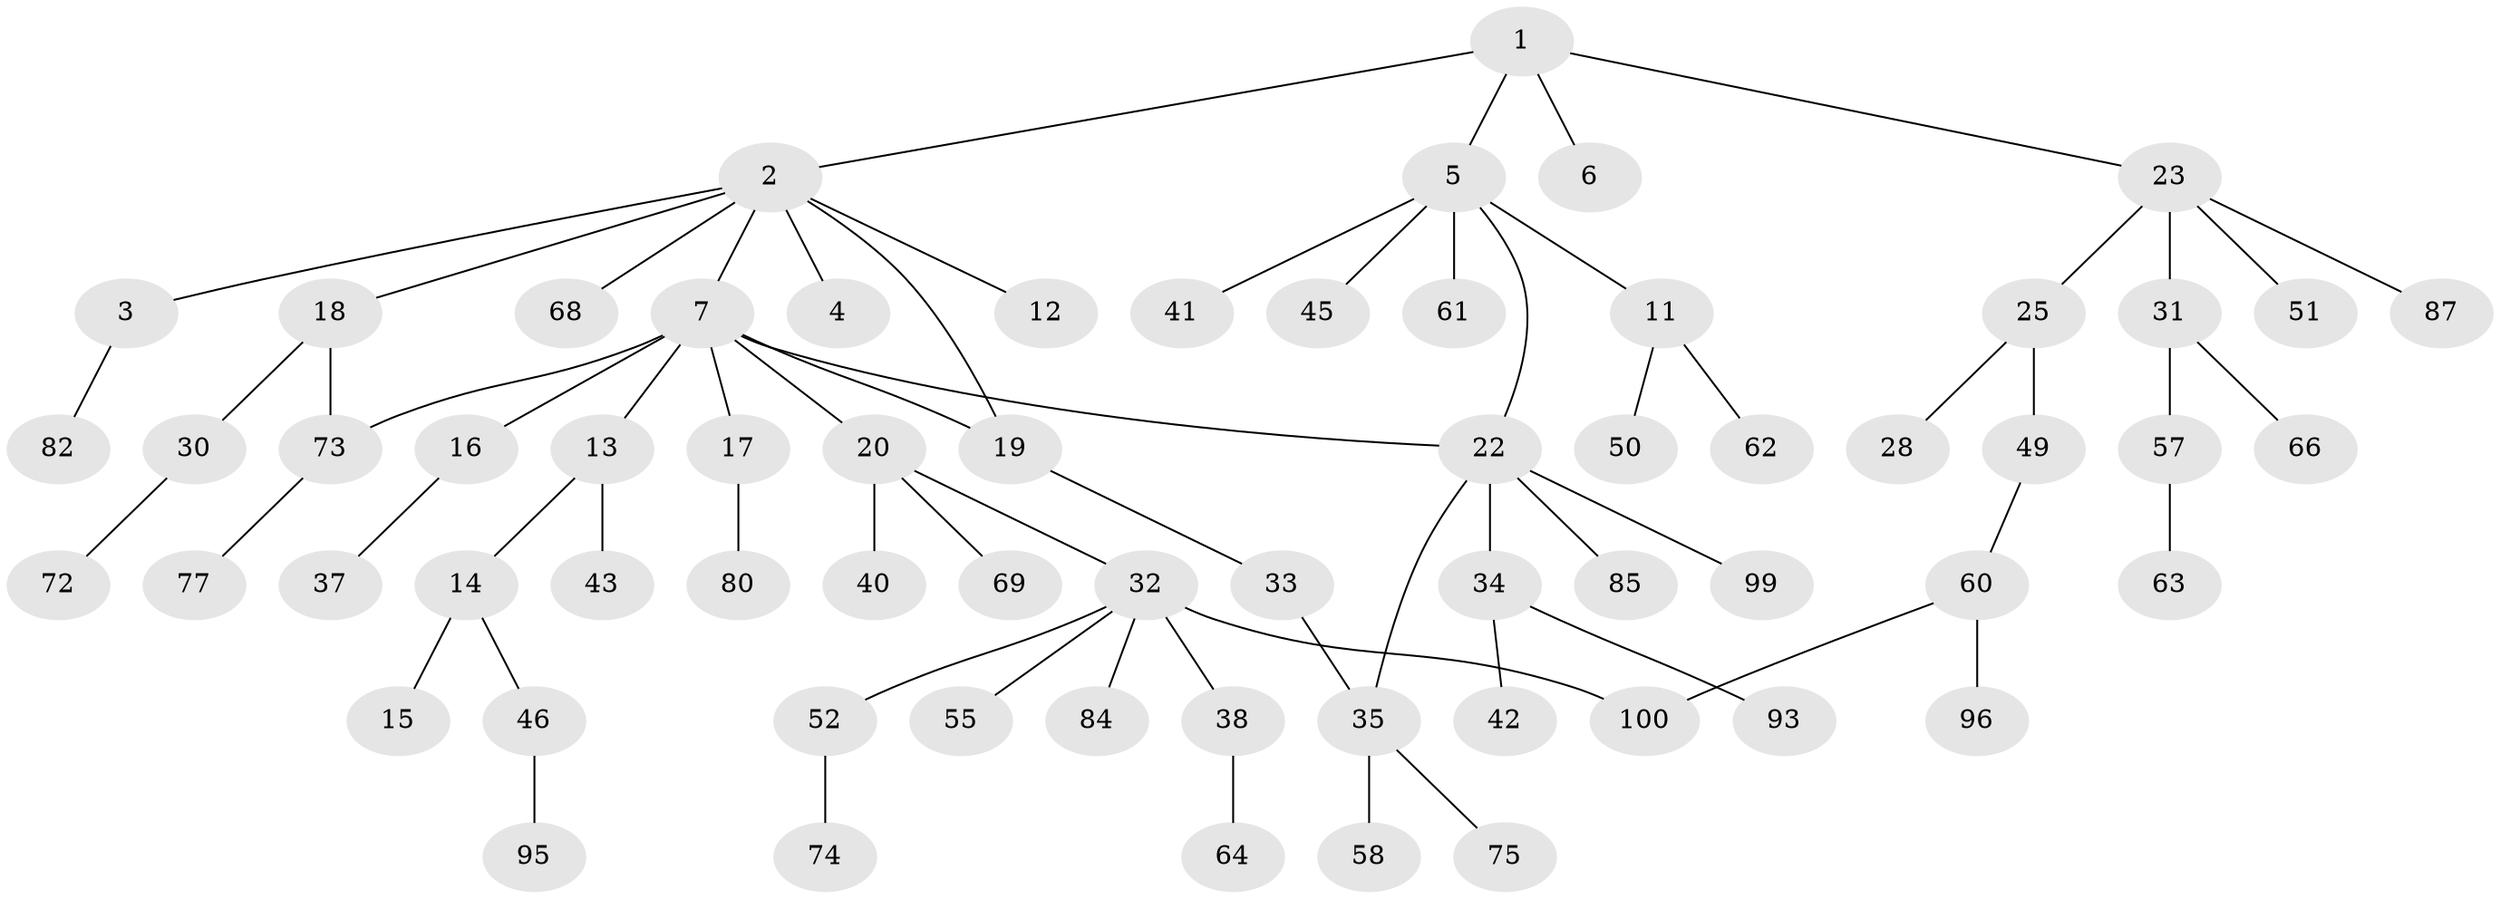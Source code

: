 // original degree distribution, {5: 0.03, 7: 0.02, 2: 0.32, 6: 0.02, 3: 0.19, 4: 0.02, 1: 0.4}
// Generated by graph-tools (version 1.1) at 2025/41/03/06/25 10:41:25]
// undirected, 65 vertices, 69 edges
graph export_dot {
graph [start="1"]
  node [color=gray90,style=filled];
  1 [super="+27"];
  2 [super="+10"];
  3 [super="+24"];
  4 [super="+39"];
  5 [super="+8"];
  6 [super="+70"];
  7 [super="+9"];
  11 [super="+54"];
  12 [super="+83"];
  13;
  14 [super="+21"];
  15 [super="+76"];
  16;
  17 [super="+79"];
  18;
  19;
  20 [super="+29"];
  22 [super="+86"];
  23 [super="+26"];
  25 [super="+36"];
  28;
  30 [super="+71"];
  31 [super="+44"];
  32 [super="+47"];
  33 [super="+98"];
  34 [super="+56"];
  35 [super="+48"];
  37;
  38 [super="+92"];
  40 [super="+65"];
  41 [super="+81"];
  42;
  43;
  45;
  46 [super="+97"];
  49 [super="+59"];
  50;
  51;
  52 [super="+53"];
  55;
  57 [super="+67"];
  58;
  60 [super="+89"];
  61 [super="+88"];
  62;
  63;
  64 [super="+91"];
  66;
  68;
  69;
  72 [super="+94"];
  73 [super="+90"];
  74;
  75 [super="+78"];
  77;
  80;
  82;
  84;
  85;
  87;
  93;
  95;
  96;
  99;
  100;
  1 -- 2;
  1 -- 5;
  1 -- 6;
  1 -- 23;
  2 -- 3;
  2 -- 4;
  2 -- 7;
  2 -- 12;
  2 -- 19;
  2 -- 18;
  2 -- 68;
  3 -- 82;
  5 -- 11;
  5 -- 45;
  5 -- 61;
  5 -- 22;
  5 -- 41;
  7 -- 16;
  7 -- 17;
  7 -- 22;
  7 -- 19;
  7 -- 20;
  7 -- 13;
  7 -- 73;
  11 -- 50;
  11 -- 62;
  13 -- 14;
  13 -- 43;
  14 -- 15;
  14 -- 46;
  16 -- 37;
  17 -- 80;
  18 -- 30;
  18 -- 73;
  19 -- 33;
  20 -- 32;
  20 -- 69;
  20 -- 40;
  22 -- 34;
  22 -- 85 [weight=2];
  22 -- 99;
  22 -- 35;
  23 -- 25;
  23 -- 31;
  23 -- 51;
  23 -- 87;
  25 -- 28;
  25 -- 49;
  30 -- 72;
  31 -- 57;
  31 -- 66;
  32 -- 38;
  32 -- 55;
  32 -- 84;
  32 -- 100;
  32 -- 52;
  33 -- 35;
  34 -- 42;
  34 -- 93;
  35 -- 58;
  35 -- 75;
  38 -- 64;
  46 -- 95;
  49 -- 60;
  52 -- 74;
  57 -- 63;
  60 -- 96;
  60 -- 100;
  73 -- 77;
}
